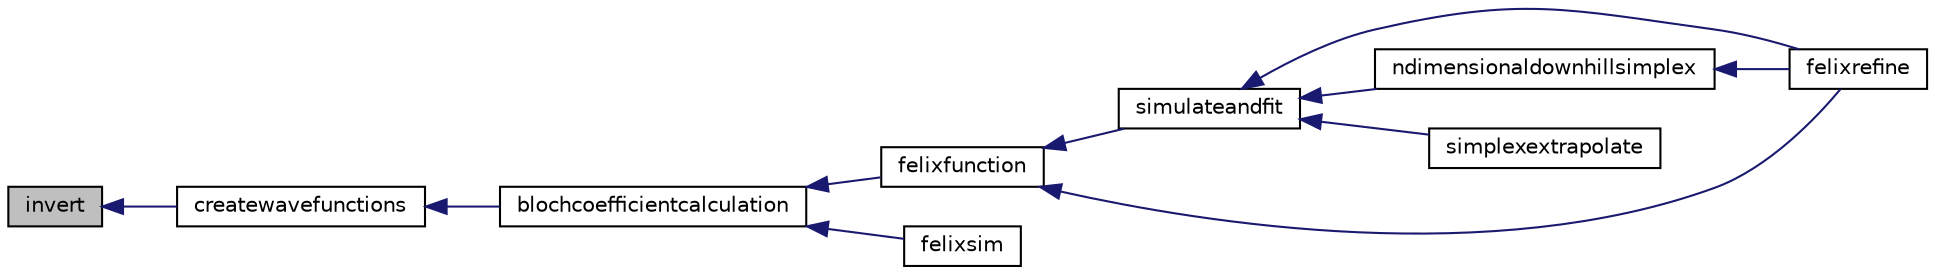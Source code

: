 digraph "invert"
{
  edge [fontname="Helvetica",fontsize="10",labelfontname="Helvetica",labelfontsize="10"];
  node [fontname="Helvetica",fontsize="10",shape=record];
  rankdir="LR";
  Node1 [label="invert",height=0.2,width=0.4,color="black", fillcolor="grey75", style="filled", fontcolor="black"];
  Node1 -> Node2 [dir="back",color="midnightblue",fontsize="10",style="solid",fontname="Helvetica"];
  Node2 [label="createwavefunctions",height=0.2,width=0.4,color="black", fillcolor="white", style="filled",URL="$bloch_8f90.html#ac14e6af413f2c0c9c9f608f26a0044d8"];
  Node2 -> Node3 [dir="back",color="midnightblue",fontsize="10",style="solid",fontname="Helvetica"];
  Node3 [label="blochcoefficientcalculation",height=0.2,width=0.4,color="black", fillcolor="white", style="filled",URL="$bloch_8f90.html#a1702defd0ca12a6793b44c37899a4683"];
  Node3 -> Node4 [dir="back",color="midnightblue",fontsize="10",style="solid",fontname="Helvetica"];
  Node4 [label="felixfunction",height=0.2,width=0.4,color="black", fillcolor="white", style="filled",URL="$felixfunction_8f90.html#ae83fd801e24c7b920e1cf0ef9e358185"];
  Node4 -> Node5 [dir="back",color="midnightblue",fontsize="10",style="solid",fontname="Helvetica"];
  Node5 [label="simulateandfit",height=0.2,width=0.4,color="black", fillcolor="white", style="filled",URL="$felixfunction_8f90.html#adcb9fd1a6de6119cd7591814585634cd"];
  Node5 -> Node6 [dir="back",color="midnightblue",fontsize="10",style="solid",fontname="Helvetica"];
  Node6 [label="felixrefine",height=0.2,width=0.4,color="black", fillcolor="white", style="filled",URL="$felixrefine_8f90.html#aecbf263fc9c06070ed63b7a31c76bbef"];
  Node5 -> Node7 [dir="back",color="midnightblue",fontsize="10",style="solid",fontname="Helvetica"];
  Node7 [label="ndimensionaldownhillsimplex",height=0.2,width=0.4,color="black", fillcolor="white", style="filled",URL="$simplex_8f90.html#a51042de79e202f5b883de0d70b0815dc"];
  Node7 -> Node6 [dir="back",color="midnightblue",fontsize="10",style="solid",fontname="Helvetica"];
  Node5 -> Node8 [dir="back",color="midnightblue",fontsize="10",style="solid",fontname="Helvetica"];
  Node8 [label="simplexextrapolate",height=0.2,width=0.4,color="black", fillcolor="white", style="filled",URL="$simplex_8f90.html#a25ad91b0853caf2e81addb68f144b5a1"];
  Node4 -> Node6 [dir="back",color="midnightblue",fontsize="10",style="solid",fontname="Helvetica"];
  Node3 -> Node9 [dir="back",color="midnightblue",fontsize="10",style="solid",fontname="Helvetica"];
  Node9 [label="felixsim",height=0.2,width=0.4,color="black", fillcolor="white", style="filled",URL="$felixsim_8f90.html#ad36d8d5ddad66820866e3d05a4c66144"];
}
